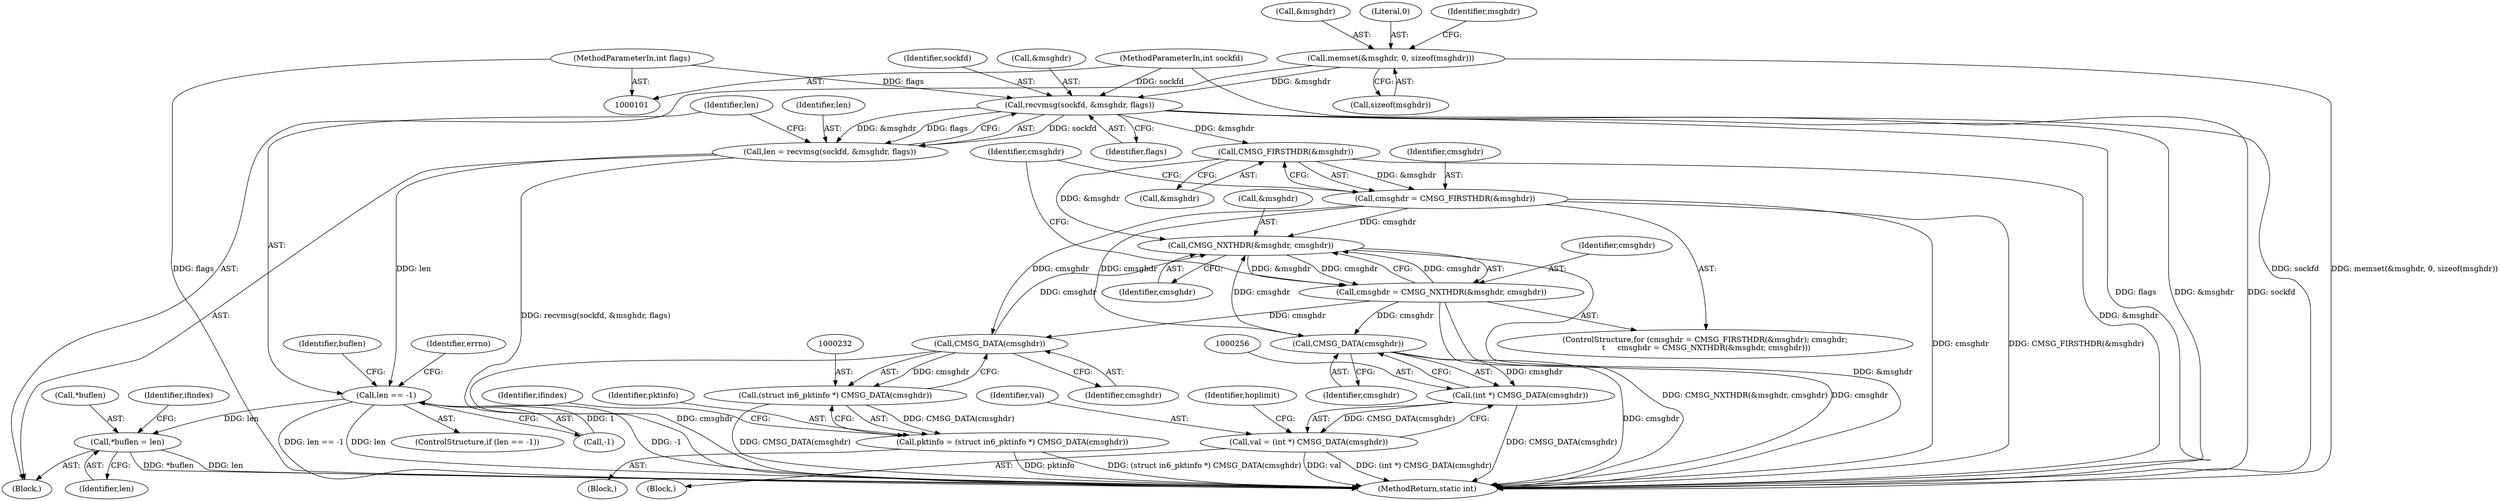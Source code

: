 digraph "0_libndp_a4892df306e0532487f1634ba6d4c6d4bb381c7f@API" {
"1000169" [label="(Call,recvmsg(sockfd, &msghdr, flags))"];
"1000102" [label="(MethodParameterIn,int sockfd)"];
"1000127" [label="(Call,memset(&msghdr, 0, sizeof(msghdr)))"];
"1000105" [label="(MethodParameterIn,int flags)"];
"1000167" [label="(Call,len = recvmsg(sockfd, &msghdr, flags))"];
"1000175" [label="(Call,len == -1)"];
"1000182" [label="(Call,*buflen = len)"];
"1000195" [label="(Call,CMSG_FIRSTHDR(&msghdr))"];
"1000193" [label="(Call,cmsghdr = CMSG_FIRSTHDR(&msghdr))"];
"1000201" [label="(Call,CMSG_NXTHDR(&msghdr, cmsghdr))"];
"1000199" [label="(Call,cmsghdr = CMSG_NXTHDR(&msghdr, cmsghdr))"];
"1000233" [label="(Call,CMSG_DATA(cmsghdr))"];
"1000231" [label="(Call,(struct in6_pktinfo *) CMSG_DATA(cmsghdr))"];
"1000229" [label="(Call,pktinfo = (struct in6_pktinfo *) CMSG_DATA(cmsghdr))"];
"1000257" [label="(Call,CMSG_DATA(cmsghdr))"];
"1000255" [label="(Call,(int *) CMSG_DATA(cmsghdr))"];
"1000253" [label="(Call,val = (int *) CMSG_DATA(cmsghdr))"];
"1000177" [label="(Call,-1)"];
"1000273" [label="(MethodReturn,static int)"];
"1000254" [label="(Identifier,val)"];
"1000231" [label="(Call,(struct in6_pktinfo *) CMSG_DATA(cmsghdr))"];
"1000176" [label="(Identifier,len)"];
"1000230" [label="(Identifier,pktinfo)"];
"1000229" [label="(Call,pktinfo = (struct in6_pktinfo *) CMSG_DATA(cmsghdr))"];
"1000183" [label="(Call,*buflen)"];
"1000237" [label="(Identifier,ifindex)"];
"1000169" [label="(Call,recvmsg(sockfd, &msghdr, flags))"];
"1000195" [label="(Call,CMSG_FIRSTHDR(&msghdr))"];
"1000174" [label="(ControlStructure,if (len == -1))"];
"1000251" [label="(Block,)"];
"1000170" [label="(Identifier,sockfd)"];
"1000200" [label="(Identifier,cmsghdr)"];
"1000227" [label="(Block,)"];
"1000194" [label="(Identifier,cmsghdr)"];
"1000233" [label="(Call,CMSG_DATA(cmsghdr))"];
"1000192" [label="(ControlStructure,for (cmsghdr = CMSG_FIRSTHDR(&msghdr); cmsghdr;\n \t     cmsghdr = CMSG_NXTHDR(&msghdr, cmsghdr)))"];
"1000173" [label="(Identifier,flags)"];
"1000128" [label="(Call,&msghdr)"];
"1000198" [label="(Identifier,cmsghdr)"];
"1000109" [label="(Block,)"];
"1000181" [label="(Identifier,errno)"];
"1000193" [label="(Call,cmsghdr = CMSG_FIRSTHDR(&msghdr))"];
"1000171" [label="(Call,&msghdr)"];
"1000131" [label="(Call,sizeof(msghdr))"];
"1000253" [label="(Call,val = (int *) CMSG_DATA(cmsghdr))"];
"1000199" [label="(Call,cmsghdr = CMSG_NXTHDR(&msghdr, cmsghdr))"];
"1000261" [label="(Identifier,hoplimit)"];
"1000167" [label="(Call,len = recvmsg(sockfd, &msghdr, flags))"];
"1000202" [label="(Call,&msghdr)"];
"1000185" [label="(Identifier,len)"];
"1000188" [label="(Identifier,ifindex)"];
"1000102" [label="(MethodParameterIn,int sockfd)"];
"1000105" [label="(MethodParameterIn,int flags)"];
"1000130" [label="(Literal,0)"];
"1000135" [label="(Identifier,msghdr)"];
"1000201" [label="(Call,CMSG_NXTHDR(&msghdr, cmsghdr))"];
"1000204" [label="(Identifier,cmsghdr)"];
"1000184" [label="(Identifier,buflen)"];
"1000127" [label="(Call,memset(&msghdr, 0, sizeof(msghdr)))"];
"1000196" [label="(Call,&msghdr)"];
"1000234" [label="(Identifier,cmsghdr)"];
"1000175" [label="(Call,len == -1)"];
"1000168" [label="(Identifier,len)"];
"1000255" [label="(Call,(int *) CMSG_DATA(cmsghdr))"];
"1000182" [label="(Call,*buflen = len)"];
"1000257" [label="(Call,CMSG_DATA(cmsghdr))"];
"1000258" [label="(Identifier,cmsghdr)"];
"1000169" -> "1000167"  [label="AST: "];
"1000169" -> "1000173"  [label="CFG: "];
"1000170" -> "1000169"  [label="AST: "];
"1000171" -> "1000169"  [label="AST: "];
"1000173" -> "1000169"  [label="AST: "];
"1000167" -> "1000169"  [label="CFG: "];
"1000169" -> "1000273"  [label="DDG: flags"];
"1000169" -> "1000273"  [label="DDG: &msghdr"];
"1000169" -> "1000273"  [label="DDG: sockfd"];
"1000169" -> "1000167"  [label="DDG: sockfd"];
"1000169" -> "1000167"  [label="DDG: &msghdr"];
"1000169" -> "1000167"  [label="DDG: flags"];
"1000102" -> "1000169"  [label="DDG: sockfd"];
"1000127" -> "1000169"  [label="DDG: &msghdr"];
"1000105" -> "1000169"  [label="DDG: flags"];
"1000169" -> "1000195"  [label="DDG: &msghdr"];
"1000102" -> "1000101"  [label="AST: "];
"1000102" -> "1000273"  [label="DDG: sockfd"];
"1000127" -> "1000109"  [label="AST: "];
"1000127" -> "1000131"  [label="CFG: "];
"1000128" -> "1000127"  [label="AST: "];
"1000130" -> "1000127"  [label="AST: "];
"1000131" -> "1000127"  [label="AST: "];
"1000135" -> "1000127"  [label="CFG: "];
"1000127" -> "1000273"  [label="DDG: memset(&msghdr, 0, sizeof(msghdr))"];
"1000105" -> "1000101"  [label="AST: "];
"1000105" -> "1000273"  [label="DDG: flags"];
"1000167" -> "1000109"  [label="AST: "];
"1000168" -> "1000167"  [label="AST: "];
"1000176" -> "1000167"  [label="CFG: "];
"1000167" -> "1000273"  [label="DDG: recvmsg(sockfd, &msghdr, flags)"];
"1000167" -> "1000175"  [label="DDG: len"];
"1000175" -> "1000174"  [label="AST: "];
"1000175" -> "1000177"  [label="CFG: "];
"1000176" -> "1000175"  [label="AST: "];
"1000177" -> "1000175"  [label="AST: "];
"1000181" -> "1000175"  [label="CFG: "];
"1000184" -> "1000175"  [label="CFG: "];
"1000175" -> "1000273"  [label="DDG: len"];
"1000175" -> "1000273"  [label="DDG: -1"];
"1000175" -> "1000273"  [label="DDG: len == -1"];
"1000177" -> "1000175"  [label="DDG: 1"];
"1000175" -> "1000182"  [label="DDG: len"];
"1000182" -> "1000109"  [label="AST: "];
"1000182" -> "1000185"  [label="CFG: "];
"1000183" -> "1000182"  [label="AST: "];
"1000185" -> "1000182"  [label="AST: "];
"1000188" -> "1000182"  [label="CFG: "];
"1000182" -> "1000273"  [label="DDG: len"];
"1000182" -> "1000273"  [label="DDG: *buflen"];
"1000195" -> "1000193"  [label="AST: "];
"1000195" -> "1000196"  [label="CFG: "];
"1000196" -> "1000195"  [label="AST: "];
"1000193" -> "1000195"  [label="CFG: "];
"1000195" -> "1000273"  [label="DDG: &msghdr"];
"1000195" -> "1000193"  [label="DDG: &msghdr"];
"1000195" -> "1000201"  [label="DDG: &msghdr"];
"1000193" -> "1000192"  [label="AST: "];
"1000194" -> "1000193"  [label="AST: "];
"1000198" -> "1000193"  [label="CFG: "];
"1000193" -> "1000273"  [label="DDG: cmsghdr"];
"1000193" -> "1000273"  [label="DDG: CMSG_FIRSTHDR(&msghdr)"];
"1000193" -> "1000201"  [label="DDG: cmsghdr"];
"1000193" -> "1000233"  [label="DDG: cmsghdr"];
"1000193" -> "1000257"  [label="DDG: cmsghdr"];
"1000201" -> "1000199"  [label="AST: "];
"1000201" -> "1000204"  [label="CFG: "];
"1000202" -> "1000201"  [label="AST: "];
"1000204" -> "1000201"  [label="AST: "];
"1000199" -> "1000201"  [label="CFG: "];
"1000201" -> "1000273"  [label="DDG: &msghdr"];
"1000201" -> "1000199"  [label="DDG: &msghdr"];
"1000201" -> "1000199"  [label="DDG: cmsghdr"];
"1000199" -> "1000201"  [label="DDG: cmsghdr"];
"1000257" -> "1000201"  [label="DDG: cmsghdr"];
"1000233" -> "1000201"  [label="DDG: cmsghdr"];
"1000199" -> "1000192"  [label="AST: "];
"1000200" -> "1000199"  [label="AST: "];
"1000198" -> "1000199"  [label="CFG: "];
"1000199" -> "1000273"  [label="DDG: CMSG_NXTHDR(&msghdr, cmsghdr)"];
"1000199" -> "1000273"  [label="DDG: cmsghdr"];
"1000199" -> "1000233"  [label="DDG: cmsghdr"];
"1000199" -> "1000257"  [label="DDG: cmsghdr"];
"1000233" -> "1000231"  [label="AST: "];
"1000233" -> "1000234"  [label="CFG: "];
"1000234" -> "1000233"  [label="AST: "];
"1000231" -> "1000233"  [label="CFG: "];
"1000233" -> "1000273"  [label="DDG: cmsghdr"];
"1000233" -> "1000231"  [label="DDG: cmsghdr"];
"1000231" -> "1000229"  [label="AST: "];
"1000232" -> "1000231"  [label="AST: "];
"1000229" -> "1000231"  [label="CFG: "];
"1000231" -> "1000273"  [label="DDG: CMSG_DATA(cmsghdr)"];
"1000231" -> "1000229"  [label="DDG: CMSG_DATA(cmsghdr)"];
"1000229" -> "1000227"  [label="AST: "];
"1000230" -> "1000229"  [label="AST: "];
"1000237" -> "1000229"  [label="CFG: "];
"1000229" -> "1000273"  [label="DDG: (struct in6_pktinfo *) CMSG_DATA(cmsghdr)"];
"1000229" -> "1000273"  [label="DDG: pktinfo"];
"1000257" -> "1000255"  [label="AST: "];
"1000257" -> "1000258"  [label="CFG: "];
"1000258" -> "1000257"  [label="AST: "];
"1000255" -> "1000257"  [label="CFG: "];
"1000257" -> "1000273"  [label="DDG: cmsghdr"];
"1000257" -> "1000255"  [label="DDG: cmsghdr"];
"1000255" -> "1000253"  [label="AST: "];
"1000256" -> "1000255"  [label="AST: "];
"1000253" -> "1000255"  [label="CFG: "];
"1000255" -> "1000273"  [label="DDG: CMSG_DATA(cmsghdr)"];
"1000255" -> "1000253"  [label="DDG: CMSG_DATA(cmsghdr)"];
"1000253" -> "1000251"  [label="AST: "];
"1000254" -> "1000253"  [label="AST: "];
"1000261" -> "1000253"  [label="CFG: "];
"1000253" -> "1000273"  [label="DDG: (int *) CMSG_DATA(cmsghdr)"];
"1000253" -> "1000273"  [label="DDG: val"];
}
